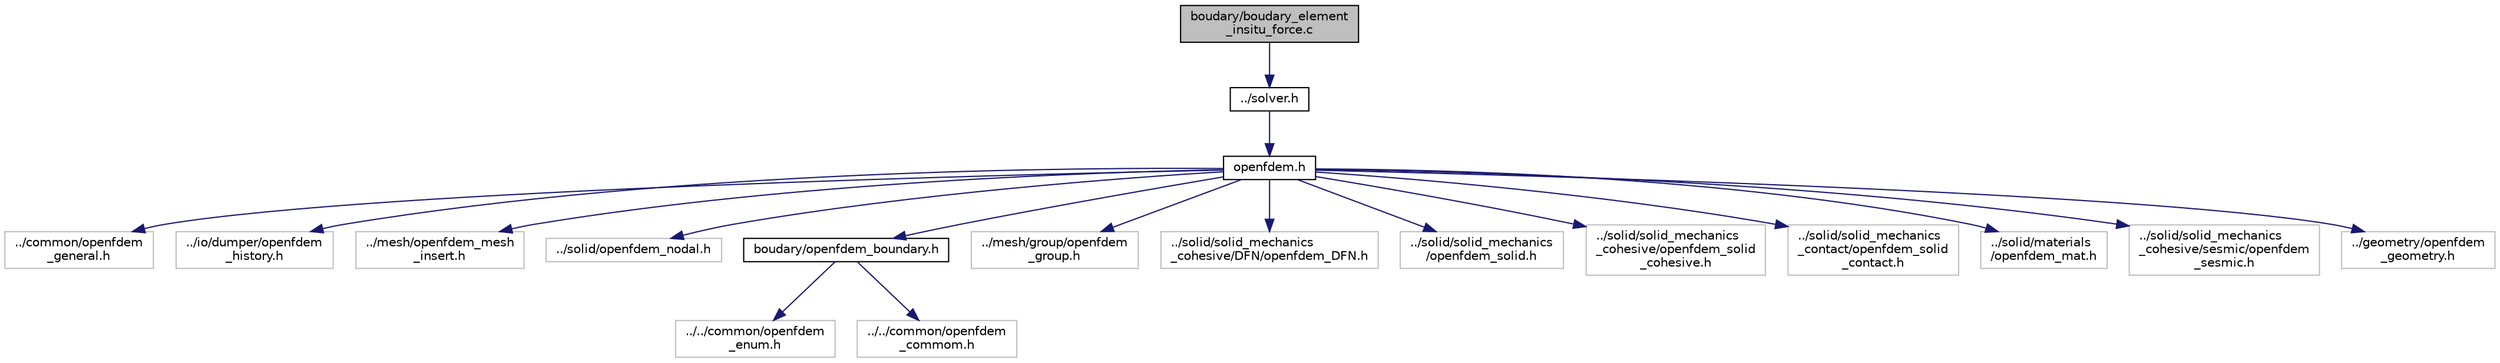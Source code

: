 digraph "boudary/boudary_element_insitu_force.c"
{
 // LATEX_PDF_SIZE
  edge [fontname="Helvetica",fontsize="10",labelfontname="Helvetica",labelfontsize="10"];
  node [fontname="Helvetica",fontsize="10",shape=record];
  Node1 [label="boudary/boudary_element\l_insitu_force.c",height=0.2,width=0.4,color="black", fillcolor="grey75", style="filled", fontcolor="black",tooltip=" "];
  Node1 -> Node2 [color="midnightblue",fontsize="10",style="solid"];
  Node2 [label="../solver.h",height=0.2,width=0.4,color="black", fillcolor="white", style="filled",URL="$solver_8h.html",tooltip=" "];
  Node2 -> Node3 [color="midnightblue",fontsize="10",style="solid"];
  Node3 [label="openfdem.h",height=0.2,width=0.4,color="black", fillcolor="white", style="filled",URL="$openfdem_8h.html",tooltip=" "];
  Node3 -> Node4 [color="midnightblue",fontsize="10",style="solid"];
  Node4 [label="../common/openfdem\l_general.h",height=0.2,width=0.4,color="grey75", fillcolor="white", style="filled",tooltip=" "];
  Node3 -> Node5 [color="midnightblue",fontsize="10",style="solid"];
  Node5 [label="../io/dumper/openfdem\l_history.h",height=0.2,width=0.4,color="grey75", fillcolor="white", style="filled",tooltip=" "];
  Node3 -> Node6 [color="midnightblue",fontsize="10",style="solid"];
  Node6 [label="../mesh/openfdem_mesh\l_insert.h",height=0.2,width=0.4,color="grey75", fillcolor="white", style="filled",tooltip=" "];
  Node3 -> Node7 [color="midnightblue",fontsize="10",style="solid"];
  Node7 [label="../solid/openfdem_nodal.h",height=0.2,width=0.4,color="grey75", fillcolor="white", style="filled",tooltip=" "];
  Node3 -> Node8 [color="midnightblue",fontsize="10",style="solid"];
  Node8 [label="boudary/openfdem_boundary.h",height=0.2,width=0.4,color="black", fillcolor="white", style="filled",URL="$openfdem__boundary_8h.html",tooltip=" "];
  Node8 -> Node9 [color="midnightblue",fontsize="10",style="solid"];
  Node9 [label="../../common/openfdem\l_enum.h",height=0.2,width=0.4,color="grey75", fillcolor="white", style="filled",tooltip=" "];
  Node8 -> Node10 [color="midnightblue",fontsize="10",style="solid"];
  Node10 [label="../../common/openfdem\l_commom.h",height=0.2,width=0.4,color="grey75", fillcolor="white", style="filled",tooltip=" "];
  Node3 -> Node11 [color="midnightblue",fontsize="10",style="solid"];
  Node11 [label="../mesh/group/openfdem\l_group.h",height=0.2,width=0.4,color="grey75", fillcolor="white", style="filled",tooltip=" "];
  Node3 -> Node12 [color="midnightblue",fontsize="10",style="solid"];
  Node12 [label="../solid/solid_mechanics\l_cohesive/DFN/openfdem_DFN.h",height=0.2,width=0.4,color="grey75", fillcolor="white", style="filled",tooltip=" "];
  Node3 -> Node13 [color="midnightblue",fontsize="10",style="solid"];
  Node13 [label="../solid/solid_mechanics\l/openfdem_solid.h",height=0.2,width=0.4,color="grey75", fillcolor="white", style="filled",tooltip=" "];
  Node3 -> Node14 [color="midnightblue",fontsize="10",style="solid"];
  Node14 [label="../solid/solid_mechanics\l_cohesive/openfdem_solid\l_cohesive.h",height=0.2,width=0.4,color="grey75", fillcolor="white", style="filled",tooltip=" "];
  Node3 -> Node15 [color="midnightblue",fontsize="10",style="solid"];
  Node15 [label="../solid/solid_mechanics\l_contact/openfdem_solid\l_contact.h",height=0.2,width=0.4,color="grey75", fillcolor="white", style="filled",tooltip=" "];
  Node3 -> Node16 [color="midnightblue",fontsize="10",style="solid"];
  Node16 [label="../solid/materials\l/openfdem_mat.h",height=0.2,width=0.4,color="grey75", fillcolor="white", style="filled",tooltip=" "];
  Node3 -> Node17 [color="midnightblue",fontsize="10",style="solid"];
  Node17 [label="../solid/solid_mechanics\l_cohesive/sesmic/openfdem\l_sesmic.h",height=0.2,width=0.4,color="grey75", fillcolor="white", style="filled",tooltip=" "];
  Node3 -> Node18 [color="midnightblue",fontsize="10",style="solid"];
  Node18 [label="../geometry/openfdem\l_geometry.h",height=0.2,width=0.4,color="grey75", fillcolor="white", style="filled",tooltip=" "];
}
